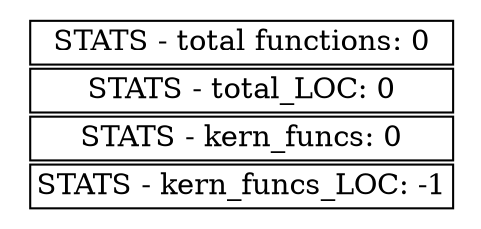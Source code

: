 digraph G
 {
	 ratio="fill";
	 size="8,10";
label = <<table border="0" cellborder="1">
<tr><td>STATS - total functions: 0</td></tr>
<tr><td>STATS - total_LOC: 0</td></tr>
<tr><td>STATS - kern_funcs: 0</td></tr>
<tr><td>STATS - kern_funcs_LOC: -1</td></tr>
</table>>
}
